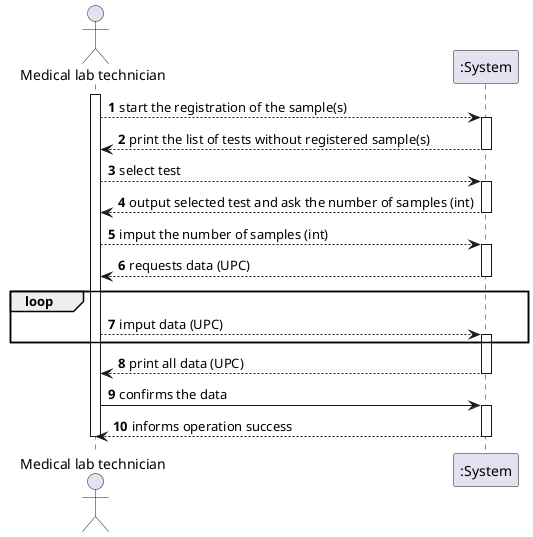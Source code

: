 @startuml
'https://plantuml.com/sequence-diagram

autonumber
actor "Medical lab technician" as Mlt

activate Mlt
Mlt--> ":System" : start the registration of the sample(s)
activate ":System"
":System"--> Mlt : print the list of tests without registered sample(s)
deactivate ":System"
Mlt --> ":System" : select test
activate ":System"
":System"--> Mlt : output selected test and ask the number of samples (int)
deactivate ":System"
Mlt --> ":System" : imput the number of samples (int)
activate ":System"
":System" --> Mlt : requests data (UPC)
loop
deactivate ":System"
Mlt --> ":System" : imput data (UPC)
activate ":System"
end
":System" --> Mlt : print all data (UPC)
deactivate ":System"
Mlt -> ":System" : confirms the data
activate ":System"
":System" --> Mlt : informs operation success
deactivate ":System"

deactivate Mlt
@enduml